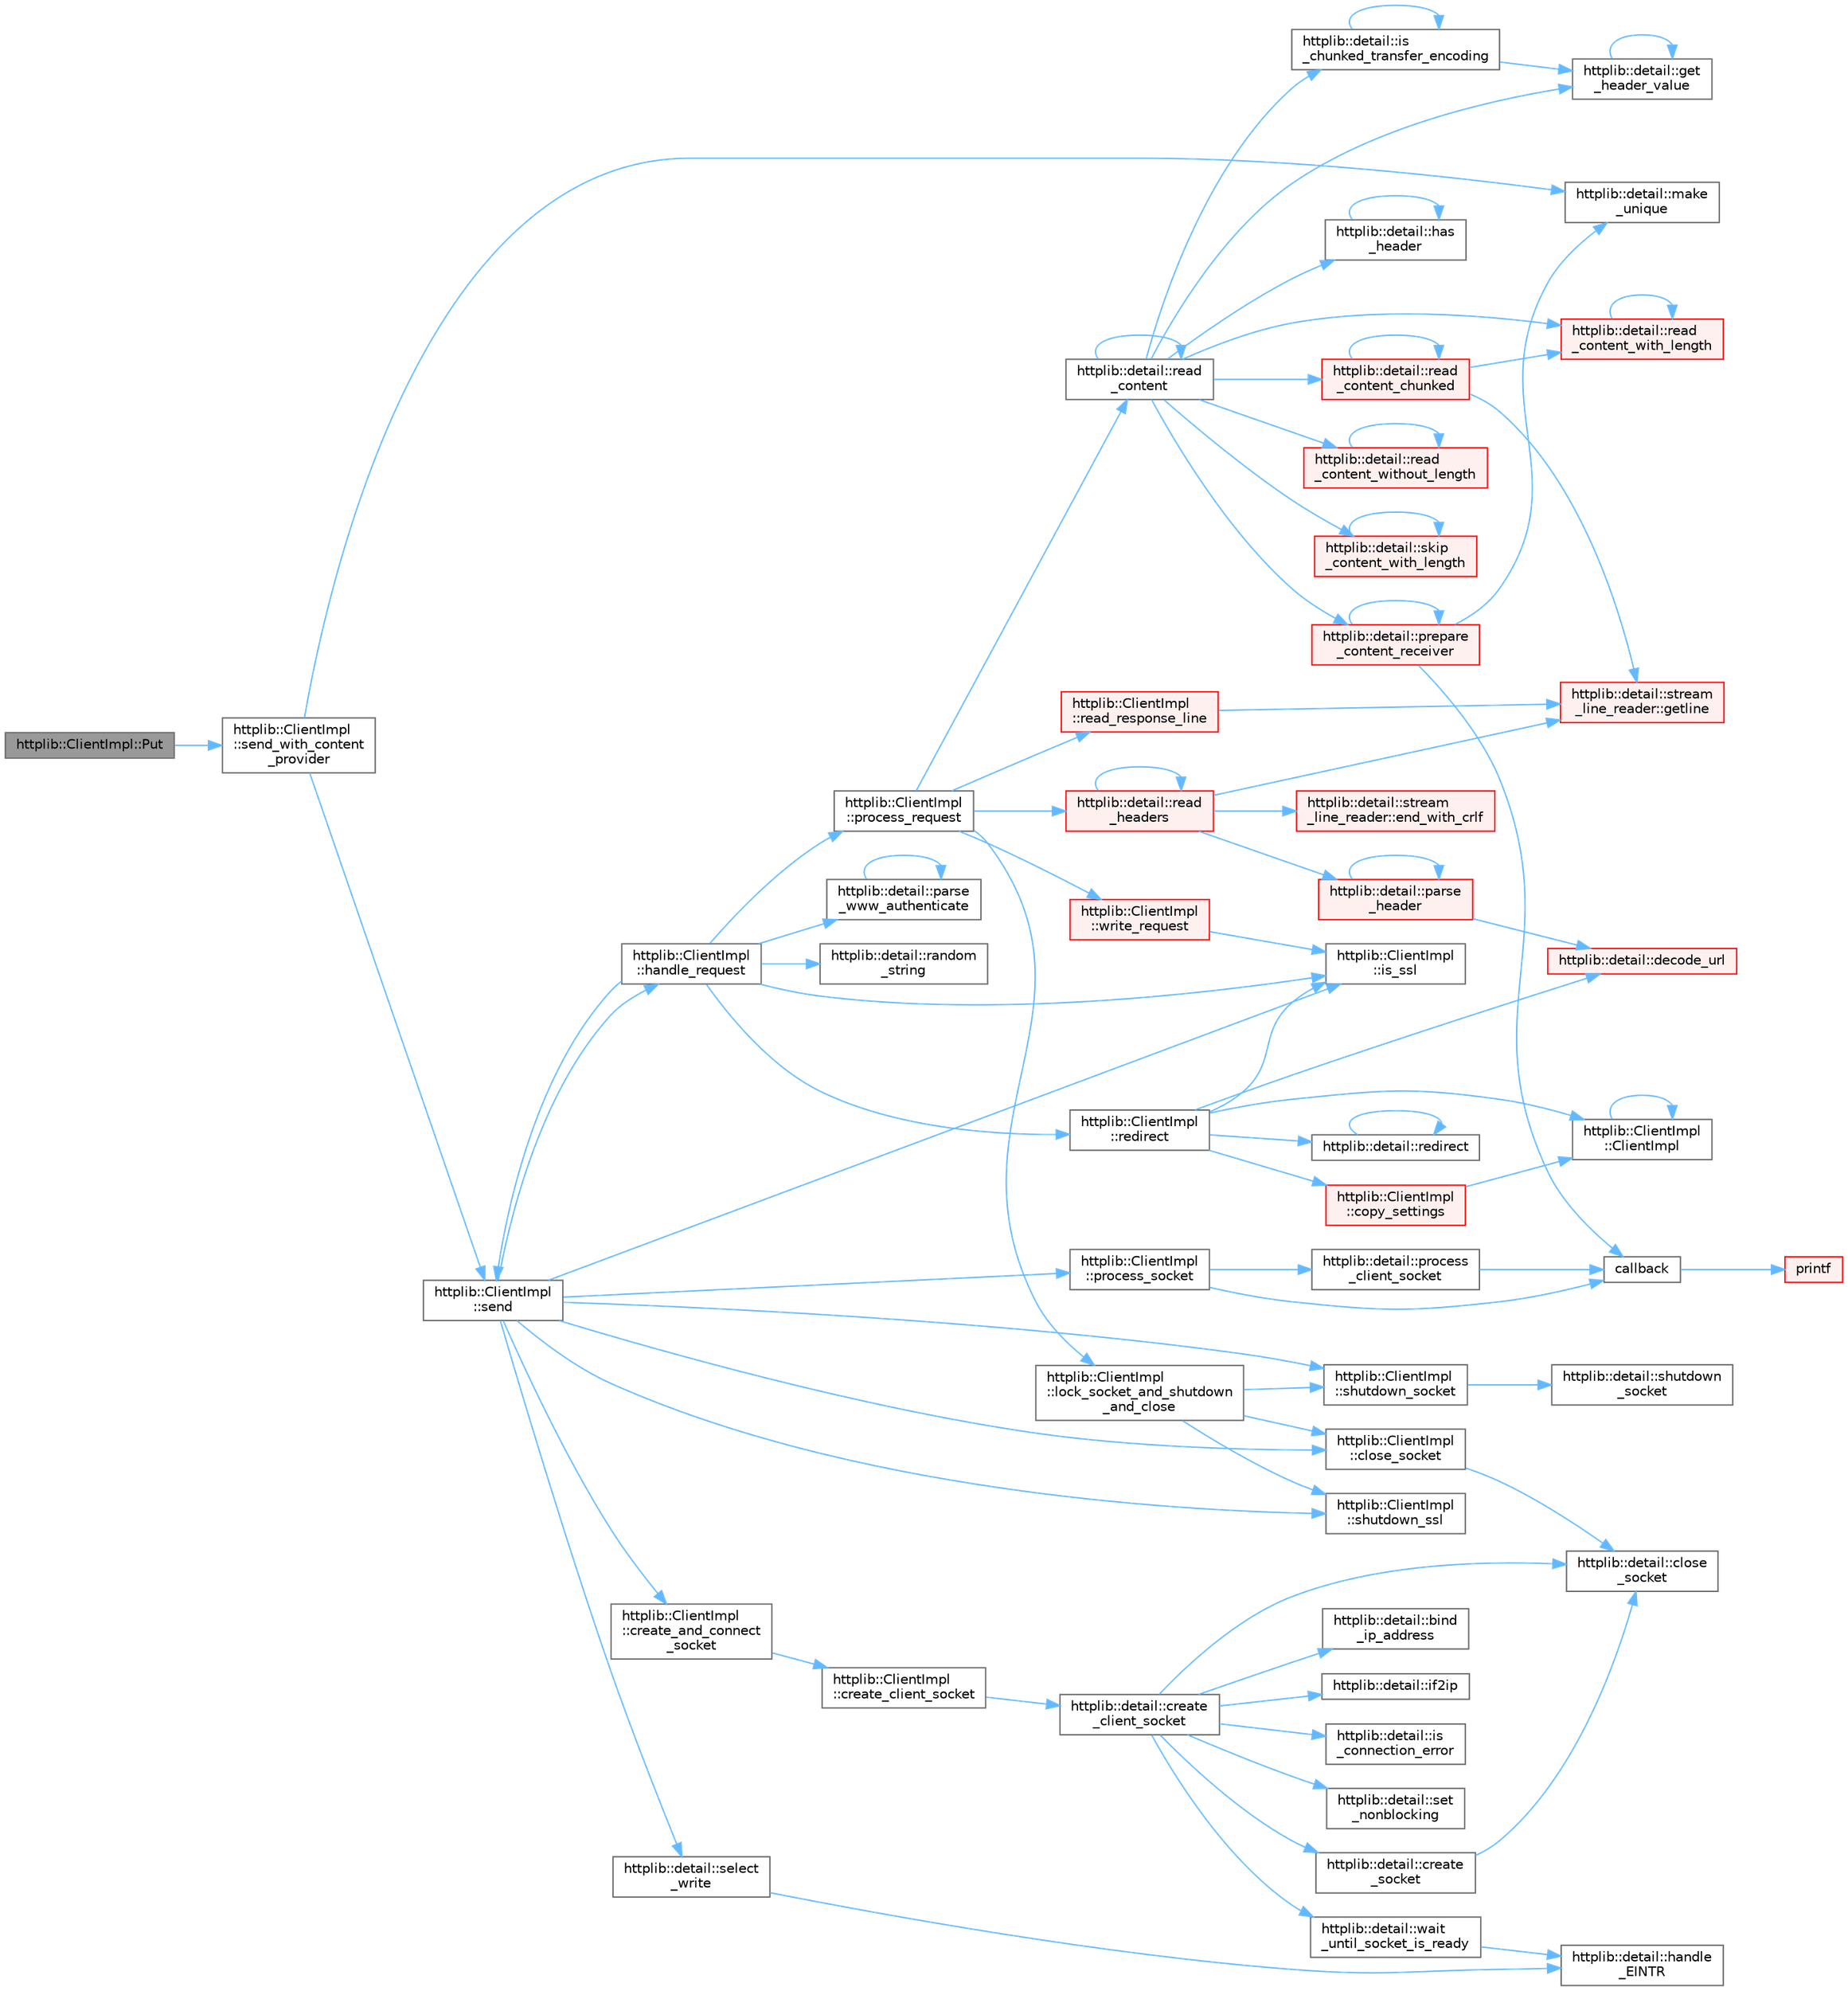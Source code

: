 digraph "httplib::ClientImpl::Put"
{
 // LATEX_PDF_SIZE
  bgcolor="transparent";
  edge [fontname=Helvetica,fontsize=10,labelfontname=Helvetica,labelfontsize=10];
  node [fontname=Helvetica,fontsize=10,shape=box,height=0.2,width=0.4];
  rankdir="LR";
  Node1 [id="Node000001",label="httplib::ClientImpl::Put",height=0.2,width=0.4,color="gray40", fillcolor="grey60", style="filled", fontcolor="black",tooltip=" "];
  Node1 -> Node2 [id="edge1_Node000001_Node000002",color="steelblue1",style="solid",tooltip=" "];
  Node2 [id="Node000002",label="httplib::ClientImpl\l::send_with_content\l_provider",height=0.2,width=0.4,color="grey40", fillcolor="white", style="filled",URL="$classhttplib_1_1_client_impl.html#a478caf06a0ef7543450f35826848f2ed",tooltip=" "];
  Node2 -> Node3 [id="edge2_Node000002_Node000003",color="steelblue1",style="solid",tooltip=" "];
  Node3 [id="Node000003",label="httplib::detail::make\l_unique",height=0.2,width=0.4,color="grey40", fillcolor="white", style="filled",URL="$namespacehttplib_1_1detail.html#a42a649c4ef0daf44053b0a91621e190d",tooltip=" "];
  Node2 -> Node4 [id="edge3_Node000002_Node000004",color="steelblue1",style="solid",tooltip=" "];
  Node4 [id="Node000004",label="httplib::ClientImpl\l::send",height=0.2,width=0.4,color="grey40", fillcolor="white", style="filled",URL="$classhttplib_1_1_client_impl.html#aadd4c4a563e8a4943569501c0f28e6d9",tooltip=" "];
  Node4 -> Node5 [id="edge4_Node000004_Node000005",color="steelblue1",style="solid",tooltip=" "];
  Node5 [id="Node000005",label="httplib::ClientImpl\l::close_socket",height=0.2,width=0.4,color="grey40", fillcolor="white", style="filled",URL="$classhttplib_1_1_client_impl.html#a30ceda93ba451534d2bcd06d1952881b",tooltip=" "];
  Node5 -> Node6 [id="edge5_Node000005_Node000006",color="steelblue1",style="solid",tooltip=" "];
  Node6 [id="Node000006",label="httplib::detail::close\l_socket",height=0.2,width=0.4,color="grey40", fillcolor="white", style="filled",URL="$namespacehttplib_1_1detail.html#ab97ddef67a99aee8ed2aec5e20d90286",tooltip=" "];
  Node4 -> Node7 [id="edge6_Node000004_Node000007",color="steelblue1",style="solid",tooltip=" "];
  Node7 [id="Node000007",label="httplib::ClientImpl\l::create_and_connect\l_socket",height=0.2,width=0.4,color="grey40", fillcolor="white", style="filled",URL="$classhttplib_1_1_client_impl.html#af913333c2fa8a53332f96574e113dc8f",tooltip=" "];
  Node7 -> Node8 [id="edge7_Node000007_Node000008",color="steelblue1",style="solid",tooltip=" "];
  Node8 [id="Node000008",label="httplib::ClientImpl\l::create_client_socket",height=0.2,width=0.4,color="grey40", fillcolor="white", style="filled",URL="$classhttplib_1_1_client_impl.html#a2235b51fb0ca763c902fe8b7a8669f67",tooltip=" "];
  Node8 -> Node9 [id="edge8_Node000008_Node000009",color="steelblue1",style="solid",tooltip=" "];
  Node9 [id="Node000009",label="httplib::detail::create\l_client_socket",height=0.2,width=0.4,color="grey40", fillcolor="white", style="filled",URL="$namespacehttplib_1_1detail.html#adacb4e63c2e958c5fc622ba57b698068",tooltip=" "];
  Node9 -> Node10 [id="edge9_Node000009_Node000010",color="steelblue1",style="solid",tooltip=" "];
  Node10 [id="Node000010",label="httplib::detail::bind\l_ip_address",height=0.2,width=0.4,color="grey40", fillcolor="white", style="filled",URL="$namespacehttplib_1_1detail.html#a3c99670815bc5f1516efedc4c3e21bfb",tooltip=" "];
  Node9 -> Node6 [id="edge10_Node000009_Node000006",color="steelblue1",style="solid",tooltip=" "];
  Node9 -> Node11 [id="edge11_Node000009_Node000011",color="steelblue1",style="solid",tooltip=" "];
  Node11 [id="Node000011",label="httplib::detail::create\l_socket",height=0.2,width=0.4,color="grey40", fillcolor="white", style="filled",URL="$namespacehttplib_1_1detail.html#ac7c905a22c30a6c44d15934fc2c50d62",tooltip=" "];
  Node11 -> Node6 [id="edge12_Node000011_Node000006",color="steelblue1",style="solid",tooltip=" "];
  Node9 -> Node12 [id="edge13_Node000009_Node000012",color="steelblue1",style="solid",tooltip=" "];
  Node12 [id="Node000012",label="httplib::detail::if2ip",height=0.2,width=0.4,color="grey40", fillcolor="white", style="filled",URL="$namespacehttplib_1_1detail.html#a65013cf519cc0998f60d7b23ee3dc136",tooltip=" "];
  Node9 -> Node13 [id="edge14_Node000009_Node000013",color="steelblue1",style="solid",tooltip=" "];
  Node13 [id="Node000013",label="httplib::detail::is\l_connection_error",height=0.2,width=0.4,color="grey40", fillcolor="white", style="filled",URL="$namespacehttplib_1_1detail.html#aefb0b64a836468f95269d11943464a29",tooltip=" "];
  Node9 -> Node14 [id="edge15_Node000009_Node000014",color="steelblue1",style="solid",tooltip=" "];
  Node14 [id="Node000014",label="httplib::detail::set\l_nonblocking",height=0.2,width=0.4,color="grey40", fillcolor="white", style="filled",URL="$namespacehttplib_1_1detail.html#a697035fa14dcfff9fb4705d6cffea733",tooltip=" "];
  Node9 -> Node15 [id="edge16_Node000009_Node000015",color="steelblue1",style="solid",tooltip=" "];
  Node15 [id="Node000015",label="httplib::detail::wait\l_until_socket_is_ready",height=0.2,width=0.4,color="grey40", fillcolor="white", style="filled",URL="$namespacehttplib_1_1detail.html#ac5362f1f9049aebd262a98e69fc66ac6",tooltip=" "];
  Node15 -> Node16 [id="edge17_Node000015_Node000016",color="steelblue1",style="solid",tooltip=" "];
  Node16 [id="Node000016",label="httplib::detail::handle\l_EINTR",height=0.2,width=0.4,color="grey40", fillcolor="white", style="filled",URL="$namespacehttplib_1_1detail.html#a8fbaa8fefb24f6dd249b62f832f64a84",tooltip=" "];
  Node4 -> Node17 [id="edge18_Node000004_Node000017",color="steelblue1",style="solid",tooltip=" "];
  Node17 [id="Node000017",label="httplib::ClientImpl\l::handle_request",height=0.2,width=0.4,color="grey40", fillcolor="white", style="filled",URL="$classhttplib_1_1_client_impl.html#a1edd51efebdbafa7a11e386d5e827f70",tooltip=" "];
  Node17 -> Node18 [id="edge19_Node000017_Node000018",color="steelblue1",style="solid",tooltip=" "];
  Node18 [id="Node000018",label="httplib::ClientImpl\l::is_ssl",height=0.2,width=0.4,color="grey40", fillcolor="white", style="filled",URL="$classhttplib_1_1_client_impl.html#a97baaca9b83724052db0897f306ca8a9",tooltip=" "];
  Node17 -> Node19 [id="edge20_Node000017_Node000019",color="steelblue1",style="solid",tooltip=" "];
  Node19 [id="Node000019",label="httplib::detail::parse\l_www_authenticate",height=0.2,width=0.4,color="grey40", fillcolor="white", style="filled",URL="$namespacehttplib_1_1detail.html#a1852c9e2cbefaa5869d2a1a7c95ddb82",tooltip=" "];
  Node19 -> Node19 [id="edge21_Node000019_Node000019",color="steelblue1",style="solid",tooltip=" "];
  Node17 -> Node20 [id="edge22_Node000017_Node000020",color="steelblue1",style="solid",tooltip=" "];
  Node20 [id="Node000020",label="httplib::ClientImpl\l::process_request",height=0.2,width=0.4,color="grey40", fillcolor="white", style="filled",URL="$classhttplib_1_1_client_impl.html#acedcd2c79aa5cdc50fe653ea8e9c3b06",tooltip=" "];
  Node20 -> Node21 [id="edge23_Node000020_Node000021",color="steelblue1",style="solid",tooltip=" "];
  Node21 [id="Node000021",label="httplib::ClientImpl\l::lock_socket_and_shutdown\l_and_close",height=0.2,width=0.4,color="grey40", fillcolor="white", style="filled",URL="$classhttplib_1_1_client_impl.html#ac0a3b3f119e1b68bb39eab5e7254d5f2",tooltip=" "];
  Node21 -> Node5 [id="edge24_Node000021_Node000005",color="steelblue1",style="solid",tooltip=" "];
  Node21 -> Node22 [id="edge25_Node000021_Node000022",color="steelblue1",style="solid",tooltip=" "];
  Node22 [id="Node000022",label="httplib::ClientImpl\l::shutdown_socket",height=0.2,width=0.4,color="grey40", fillcolor="white", style="filled",URL="$classhttplib_1_1_client_impl.html#a41674a67f42574238be63c78eca9e5e0",tooltip=" "];
  Node22 -> Node23 [id="edge26_Node000022_Node000023",color="steelblue1",style="solid",tooltip=" "];
  Node23 [id="Node000023",label="httplib::detail::shutdown\l_socket",height=0.2,width=0.4,color="grey40", fillcolor="white", style="filled",URL="$namespacehttplib_1_1detail.html#a6fe756f70ad6d331f8269d1504ecc296",tooltip=" "];
  Node21 -> Node24 [id="edge27_Node000021_Node000024",color="steelblue1",style="solid",tooltip=" "];
  Node24 [id="Node000024",label="httplib::ClientImpl\l::shutdown_ssl",height=0.2,width=0.4,color="grey40", fillcolor="white", style="filled",URL="$classhttplib_1_1_client_impl.html#a6a20a9e9d9336b81373b8f6c5dd9f827",tooltip=" "];
  Node20 -> Node25 [id="edge28_Node000020_Node000025",color="steelblue1",style="solid",tooltip=" "];
  Node25 [id="Node000025",label="httplib::detail::read\l_content",height=0.2,width=0.4,color="grey40", fillcolor="white", style="filled",URL="$namespacehttplib_1_1detail.html#a471b40288a374b94e0957ce380ba01dd",tooltip=" "];
  Node25 -> Node26 [id="edge29_Node000025_Node000026",color="steelblue1",style="solid",tooltip=" "];
  Node26 [id="Node000026",label="httplib::detail::get\l_header_value",height=0.2,width=0.4,color="grey40", fillcolor="white", style="filled",URL="$namespacehttplib_1_1detail.html#aef894f1e166e16c38e91b750b805b619",tooltip=" "];
  Node26 -> Node26 [id="edge30_Node000026_Node000026",color="steelblue1",style="solid",tooltip=" "];
  Node25 -> Node27 [id="edge31_Node000025_Node000027",color="steelblue1",style="solid",tooltip=" "];
  Node27 [id="Node000027",label="httplib::detail::has\l_header",height=0.2,width=0.4,color="grey40", fillcolor="white", style="filled",URL="$namespacehttplib_1_1detail.html#a290756a21ec7646b70a02103cd61d061",tooltip=" "];
  Node27 -> Node27 [id="edge32_Node000027_Node000027",color="steelblue1",style="solid",tooltip=" "];
  Node25 -> Node28 [id="edge33_Node000025_Node000028",color="steelblue1",style="solid",tooltip=" "];
  Node28 [id="Node000028",label="httplib::detail::is\l_chunked_transfer_encoding",height=0.2,width=0.4,color="grey40", fillcolor="white", style="filled",URL="$namespacehttplib_1_1detail.html#abd6e246430f90f7881c9475acb026d00",tooltip=" "];
  Node28 -> Node26 [id="edge34_Node000028_Node000026",color="steelblue1",style="solid",tooltip=" "];
  Node28 -> Node28 [id="edge35_Node000028_Node000028",color="steelblue1",style="solid",tooltip=" "];
  Node25 -> Node29 [id="edge36_Node000025_Node000029",color="steelblue1",style="solid",tooltip=" "];
  Node29 [id="Node000029",label="httplib::detail::prepare\l_content_receiver",height=0.2,width=0.4,color="red", fillcolor="#FFF0F0", style="filled",URL="$namespacehttplib_1_1detail.html#adde3b6920db2d9d0065c119a8b255b7c",tooltip=" "];
  Node29 -> Node30 [id="edge37_Node000029_Node000030",color="steelblue1",style="solid",tooltip=" "];
  Node30 [id="Node000030",label="callback",height=0.2,width=0.4,color="grey40", fillcolor="white", style="filled",URL="$external_2spine-runtimes_2spine-sfml_2c_2example_2main_8cpp.html#a2f27b7fc84a39cace84d90f62a8d4c8e",tooltip=" "];
  Node30 -> Node31 [id="edge38_Node000030_Node000031",color="steelblue1",style="solid",tooltip=" "];
  Node31 [id="Node000031",label="printf",height=0.2,width=0.4,color="red", fillcolor="#FFF0F0", style="filled",URL="$printf_8h.html#aee3ed3a831f25f07e7be3919fff2203a",tooltip=" "];
  Node29 -> Node3 [id="edge39_Node000029_Node000003",color="steelblue1",style="solid",tooltip=" "];
  Node29 -> Node29 [id="edge40_Node000029_Node000029",color="steelblue1",style="solid",tooltip=" "];
  Node25 -> Node25 [id="edge41_Node000025_Node000025",color="steelblue1",style="solid",tooltip=" "];
  Node25 -> Node64 [id="edge42_Node000025_Node000064",color="steelblue1",style="solid",tooltip=" "];
  Node64 [id="Node000064",label="httplib::detail::read\l_content_chunked",height=0.2,width=0.4,color="red", fillcolor="#FFF0F0", style="filled",URL="$namespacehttplib_1_1detail.html#a8ed40b1d1ea6e016a0a95fe5e676262b",tooltip=" "];
  Node64 -> Node65 [id="edge43_Node000064_Node000065",color="steelblue1",style="solid",tooltip=" "];
  Node65 [id="Node000065",label="httplib::detail::stream\l_line_reader::getline",height=0.2,width=0.4,color="red", fillcolor="#FFF0F0", style="filled",URL="$classhttplib_1_1detail_1_1stream__line__reader.html#a39b395742e14cc015a448f6ea4143d44",tooltip=" "];
  Node64 -> Node64 [id="edge44_Node000064_Node000064",color="steelblue1",style="solid",tooltip=" "];
  Node64 -> Node68 [id="edge45_Node000064_Node000068",color="steelblue1",style="solid",tooltip=" "];
  Node68 [id="Node000068",label="httplib::detail::read\l_content_with_length",height=0.2,width=0.4,color="red", fillcolor="#FFF0F0", style="filled",URL="$namespacehttplib_1_1detail.html#abe909e9a9ee7454dbc9bd814f390bdf0",tooltip=" "];
  Node68 -> Node68 [id="edge46_Node000068_Node000068",color="steelblue1",style="solid",tooltip=" "];
  Node25 -> Node68 [id="edge47_Node000025_Node000068",color="steelblue1",style="solid",tooltip=" "];
  Node25 -> Node71 [id="edge48_Node000025_Node000071",color="steelblue1",style="solid",tooltip=" "];
  Node71 [id="Node000071",label="httplib::detail::read\l_content_without_length",height=0.2,width=0.4,color="red", fillcolor="#FFF0F0", style="filled",URL="$namespacehttplib_1_1detail.html#af7dd1efc28cb1936e56c5225b6a183d4",tooltip=" "];
  Node71 -> Node71 [id="edge49_Node000071_Node000071",color="steelblue1",style="solid",tooltip=" "];
  Node25 -> Node72 [id="edge50_Node000025_Node000072",color="steelblue1",style="solid",tooltip=" "];
  Node72 [id="Node000072",label="httplib::detail::skip\l_content_with_length",height=0.2,width=0.4,color="red", fillcolor="#FFF0F0", style="filled",URL="$namespacehttplib_1_1detail.html#a1a2e37dcda3bd290ec3fe49c6d7b6e95",tooltip=" "];
  Node72 -> Node72 [id="edge51_Node000072_Node000072",color="steelblue1",style="solid",tooltip=" "];
  Node20 -> Node73 [id="edge52_Node000020_Node000073",color="steelblue1",style="solid",tooltip=" "];
  Node73 [id="Node000073",label="httplib::detail::read\l_headers",height=0.2,width=0.4,color="red", fillcolor="#FFF0F0", style="filled",URL="$namespacehttplib_1_1detail.html#aeb8db950848e27227eb130f609b293cf",tooltip=" "];
  Node73 -> Node74 [id="edge53_Node000073_Node000074",color="steelblue1",style="solid",tooltip=" "];
  Node74 [id="Node000074",label="httplib::detail::stream\l_line_reader::end_with_crlf",height=0.2,width=0.4,color="red", fillcolor="#FFF0F0", style="filled",URL="$classhttplib_1_1detail_1_1stream__line__reader.html#aa0776295bbb7bd734a00dd6ffc281c31",tooltip=" "];
  Node73 -> Node65 [id="edge54_Node000073_Node000065",color="steelblue1",style="solid",tooltip=" "];
  Node73 -> Node76 [id="edge55_Node000073_Node000076",color="steelblue1",style="solid",tooltip=" "];
  Node76 [id="Node000076",label="httplib::detail::parse\l_header",height=0.2,width=0.4,color="red", fillcolor="#FFF0F0", style="filled",URL="$namespacehttplib_1_1detail.html#a9f88ca460e7fee64d3598e4d79349f9a",tooltip=" "];
  Node76 -> Node77 [id="edge56_Node000076_Node000077",color="steelblue1",style="solid",tooltip=" "];
  Node77 [id="Node000077",label="httplib::detail::decode_url",height=0.2,width=0.4,color="red", fillcolor="#FFF0F0", style="filled",URL="$namespacehttplib_1_1detail.html#ad9a33d8ea46a298f605165c2d7a11626",tooltip=" "];
  Node76 -> Node76 [id="edge57_Node000076_Node000076",color="steelblue1",style="solid",tooltip=" "];
  Node73 -> Node73 [id="edge58_Node000073_Node000073",color="steelblue1",style="solid",tooltip=" "];
  Node20 -> Node82 [id="edge59_Node000020_Node000082",color="steelblue1",style="solid",tooltip=" "];
  Node82 [id="Node000082",label="httplib::ClientImpl\l::read_response_line",height=0.2,width=0.4,color="red", fillcolor="#FFF0F0", style="filled",URL="$classhttplib_1_1_client_impl.html#a2ecd921e5844bbd4096ac21fefacf841",tooltip=" "];
  Node82 -> Node65 [id="edge60_Node000082_Node000065",color="steelblue1",style="solid",tooltip=" "];
  Node20 -> Node83 [id="edge61_Node000020_Node000083",color="steelblue1",style="solid",tooltip=" "];
  Node83 [id="Node000083",label="httplib::ClientImpl\l::write_request",height=0.2,width=0.4,color="red", fillcolor="#FFF0F0", style="filled",URL="$classhttplib_1_1_client_impl.html#ac3b6fd120d9de7f6edb70eb0ac416b33",tooltip=" "];
  Node83 -> Node18 [id="edge62_Node000083_Node000018",color="steelblue1",style="solid",tooltip=" "];
  Node17 -> Node153 [id="edge63_Node000017_Node000153",color="steelblue1",style="solid",tooltip=" "];
  Node153 [id="Node000153",label="httplib::detail::random\l_string",height=0.2,width=0.4,color="grey40", fillcolor="white", style="filled",URL="$namespacehttplib_1_1detail.html#aa473f5aff2d646f2801456f003183b1b",tooltip=" "];
  Node17 -> Node154 [id="edge64_Node000017_Node000154",color="steelblue1",style="solid",tooltip=" "];
  Node154 [id="Node000154",label="httplib::ClientImpl\l::redirect",height=0.2,width=0.4,color="grey40", fillcolor="white", style="filled",URL="$classhttplib_1_1_client_impl.html#a76d2410e6b8fdc63802fbcba5781a3c5",tooltip=" "];
  Node154 -> Node155 [id="edge65_Node000154_Node000155",color="steelblue1",style="solid",tooltip=" "];
  Node155 [id="Node000155",label="httplib::ClientImpl\l::ClientImpl",height=0.2,width=0.4,color="grey40", fillcolor="white", style="filled",URL="$classhttplib_1_1_client_impl.html#a75afa27616d9da2be3c419cf72d46705",tooltip=" "];
  Node155 -> Node155 [id="edge66_Node000155_Node000155",color="steelblue1",style="solid",tooltip=" "];
  Node154 -> Node156 [id="edge67_Node000154_Node000156",color="steelblue1",style="solid",tooltip=" "];
  Node156 [id="Node000156",label="httplib::ClientImpl\l::copy_settings",height=0.2,width=0.4,color="red", fillcolor="#FFF0F0", style="filled",URL="$classhttplib_1_1_client_impl.html#acb828963469210a9a533cb5f22ca6a4e",tooltip=" "];
  Node156 -> Node155 [id="edge68_Node000156_Node000155",color="steelblue1",style="solid",tooltip=" "];
  Node154 -> Node77 [id="edge69_Node000154_Node000077",color="steelblue1",style="solid",tooltip=" "];
  Node154 -> Node18 [id="edge70_Node000154_Node000018",color="steelblue1",style="solid",tooltip=" "];
  Node154 -> Node161 [id="edge71_Node000154_Node000161",color="steelblue1",style="solid",tooltip=" "];
  Node161 [id="Node000161",label="httplib::detail::redirect",height=0.2,width=0.4,color="grey40", fillcolor="white", style="filled",URL="$namespacehttplib_1_1detail.html#a07cde9394d2a83775adcfdb1f05d3599",tooltip=" "];
  Node161 -> Node161 [id="edge72_Node000161_Node000161",color="steelblue1",style="solid",tooltip=" "];
  Node17 -> Node4 [id="edge73_Node000017_Node000004",color="steelblue1",style="solid",tooltip=" "];
  Node4 -> Node18 [id="edge74_Node000004_Node000018",color="steelblue1",style="solid",tooltip=" "];
  Node4 -> Node162 [id="edge75_Node000004_Node000162",color="steelblue1",style="solid",tooltip=" "];
  Node162 [id="Node000162",label="httplib::ClientImpl\l::process_socket",height=0.2,width=0.4,color="grey40", fillcolor="white", style="filled",URL="$classhttplib_1_1_client_impl.html#aaba7f80149281b266cec006e79f8e78a",tooltip=" "];
  Node162 -> Node30 [id="edge76_Node000162_Node000030",color="steelblue1",style="solid",tooltip=" "];
  Node162 -> Node163 [id="edge77_Node000162_Node000163",color="steelblue1",style="solid",tooltip=" "];
  Node163 [id="Node000163",label="httplib::detail::process\l_client_socket",height=0.2,width=0.4,color="grey40", fillcolor="white", style="filled",URL="$namespacehttplib_1_1detail.html#a062e27d668e8472bae75759bbcfb715e",tooltip=" "];
  Node163 -> Node30 [id="edge78_Node000163_Node000030",color="steelblue1",style="solid",tooltip=" "];
  Node4 -> Node164 [id="edge79_Node000004_Node000164",color="steelblue1",style="solid",tooltip=" "];
  Node164 [id="Node000164",label="httplib::detail::select\l_write",height=0.2,width=0.4,color="grey40", fillcolor="white", style="filled",URL="$namespacehttplib_1_1detail.html#a904dd937c3c0a43da925cab16b8b896b",tooltip=" "];
  Node164 -> Node16 [id="edge80_Node000164_Node000016",color="steelblue1",style="solid",tooltip=" "];
  Node4 -> Node22 [id="edge81_Node000004_Node000022",color="steelblue1",style="solid",tooltip=" "];
  Node4 -> Node24 [id="edge82_Node000004_Node000024",color="steelblue1",style="solid",tooltip=" "];
}
